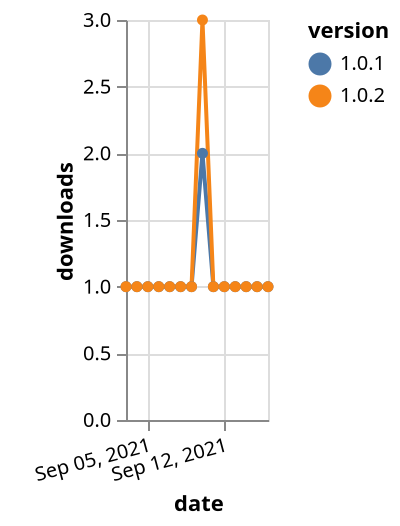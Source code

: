 {"$schema": "https://vega.github.io/schema/vega-lite/v5.json", "description": "A simple bar chart with embedded data.", "data": {"values": [{"date": "2021-09-03", "total": 142, "delta": 1, "version": "1.0.1"}, {"date": "2021-09-04", "total": 143, "delta": 1, "version": "1.0.1"}, {"date": "2021-09-05", "total": 144, "delta": 1, "version": "1.0.1"}, {"date": "2021-09-06", "total": 145, "delta": 1, "version": "1.0.1"}, {"date": "2021-09-07", "total": 146, "delta": 1, "version": "1.0.1"}, {"date": "2021-09-08", "total": 147, "delta": 1, "version": "1.0.1"}, {"date": "2021-09-09", "total": 148, "delta": 1, "version": "1.0.1"}, {"date": "2021-09-10", "total": 150, "delta": 2, "version": "1.0.1"}, {"date": "2021-09-11", "total": 151, "delta": 1, "version": "1.0.1"}, {"date": "2021-09-12", "total": 152, "delta": 1, "version": "1.0.1"}, {"date": "2021-09-13", "total": 153, "delta": 1, "version": "1.0.1"}, {"date": "2021-09-14", "total": 154, "delta": 1, "version": "1.0.1"}, {"date": "2021-09-15", "total": 155, "delta": 1, "version": "1.0.1"}, {"date": "2021-09-16", "total": 156, "delta": 1, "version": "1.0.1"}, {"date": "2021-09-03", "total": 223, "delta": 1, "version": "1.0.2"}, {"date": "2021-09-04", "total": 224, "delta": 1, "version": "1.0.2"}, {"date": "2021-09-05", "total": 225, "delta": 1, "version": "1.0.2"}, {"date": "2021-09-06", "total": 226, "delta": 1, "version": "1.0.2"}, {"date": "2021-09-07", "total": 227, "delta": 1, "version": "1.0.2"}, {"date": "2021-09-08", "total": 228, "delta": 1, "version": "1.0.2"}, {"date": "2021-09-09", "total": 229, "delta": 1, "version": "1.0.2"}, {"date": "2021-09-10", "total": 232, "delta": 3, "version": "1.0.2"}, {"date": "2021-09-11", "total": 233, "delta": 1, "version": "1.0.2"}, {"date": "2021-09-12", "total": 234, "delta": 1, "version": "1.0.2"}, {"date": "2021-09-13", "total": 235, "delta": 1, "version": "1.0.2"}, {"date": "2021-09-14", "total": 236, "delta": 1, "version": "1.0.2"}, {"date": "2021-09-15", "total": 237, "delta": 1, "version": "1.0.2"}, {"date": "2021-09-16", "total": 238, "delta": 1, "version": "1.0.2"}]}, "width": "container", "mark": {"type": "line", "point": {"filled": true}}, "encoding": {"x": {"field": "date", "type": "temporal", "timeUnit": "yearmonthdate", "title": "date", "axis": {"labelAngle": -15}}, "y": {"field": "delta", "type": "quantitative", "title": "downloads"}, "color": {"field": "version", "type": "nominal"}, "tooltip": {"field": "delta"}}}